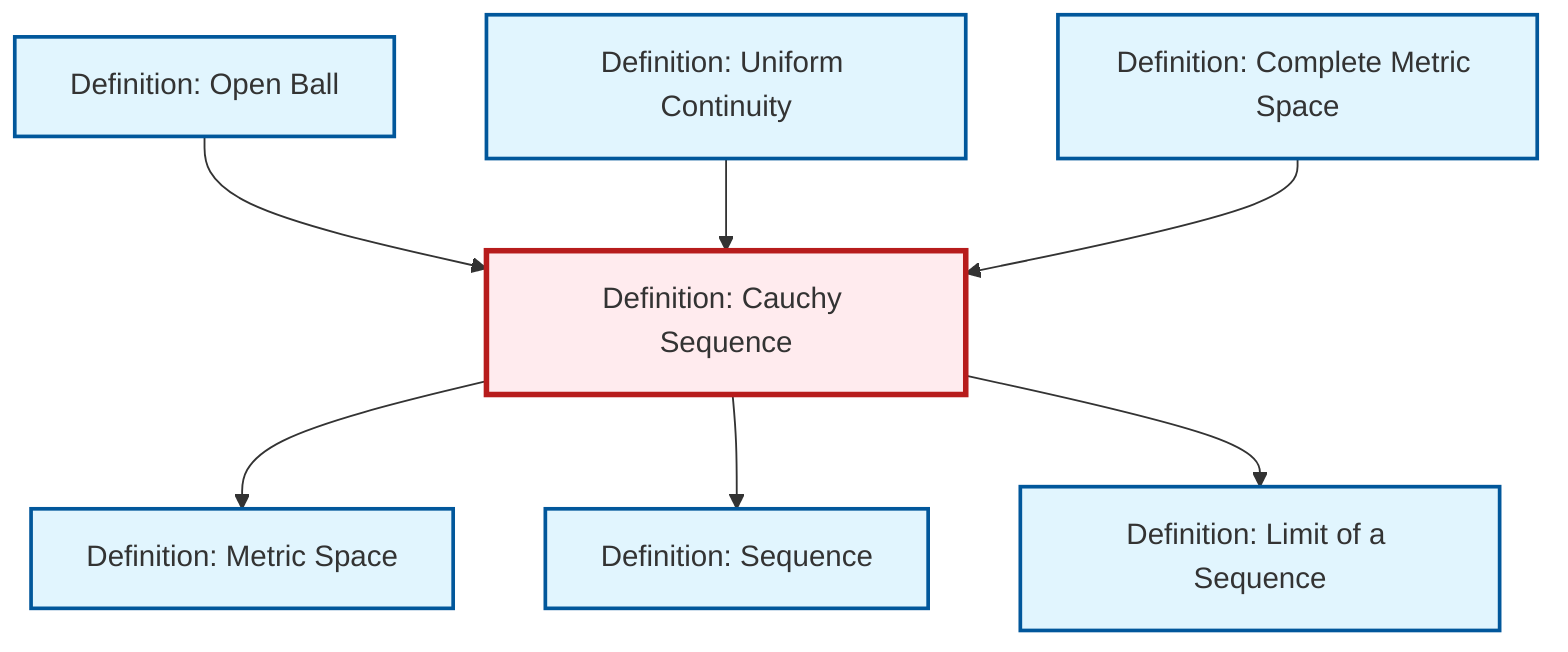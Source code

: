 graph TD
    classDef definition fill:#e1f5fe,stroke:#01579b,stroke-width:2px
    classDef theorem fill:#f3e5f5,stroke:#4a148c,stroke-width:2px
    classDef axiom fill:#fff3e0,stroke:#e65100,stroke-width:2px
    classDef example fill:#e8f5e9,stroke:#1b5e20,stroke-width:2px
    classDef current fill:#ffebee,stroke:#b71c1c,stroke-width:3px
    def-open-ball["Definition: Open Ball"]:::definition
    def-sequence["Definition: Sequence"]:::definition
    def-limit["Definition: Limit of a Sequence"]:::definition
    def-cauchy-sequence["Definition: Cauchy Sequence"]:::definition
    def-metric-space["Definition: Metric Space"]:::definition
    def-complete-metric-space["Definition: Complete Metric Space"]:::definition
    def-uniform-continuity["Definition: Uniform Continuity"]:::definition
    def-open-ball --> def-cauchy-sequence
    def-cauchy-sequence --> def-metric-space
    def-cauchy-sequence --> def-sequence
    def-uniform-continuity --> def-cauchy-sequence
    def-complete-metric-space --> def-cauchy-sequence
    def-cauchy-sequence --> def-limit
    class def-cauchy-sequence current